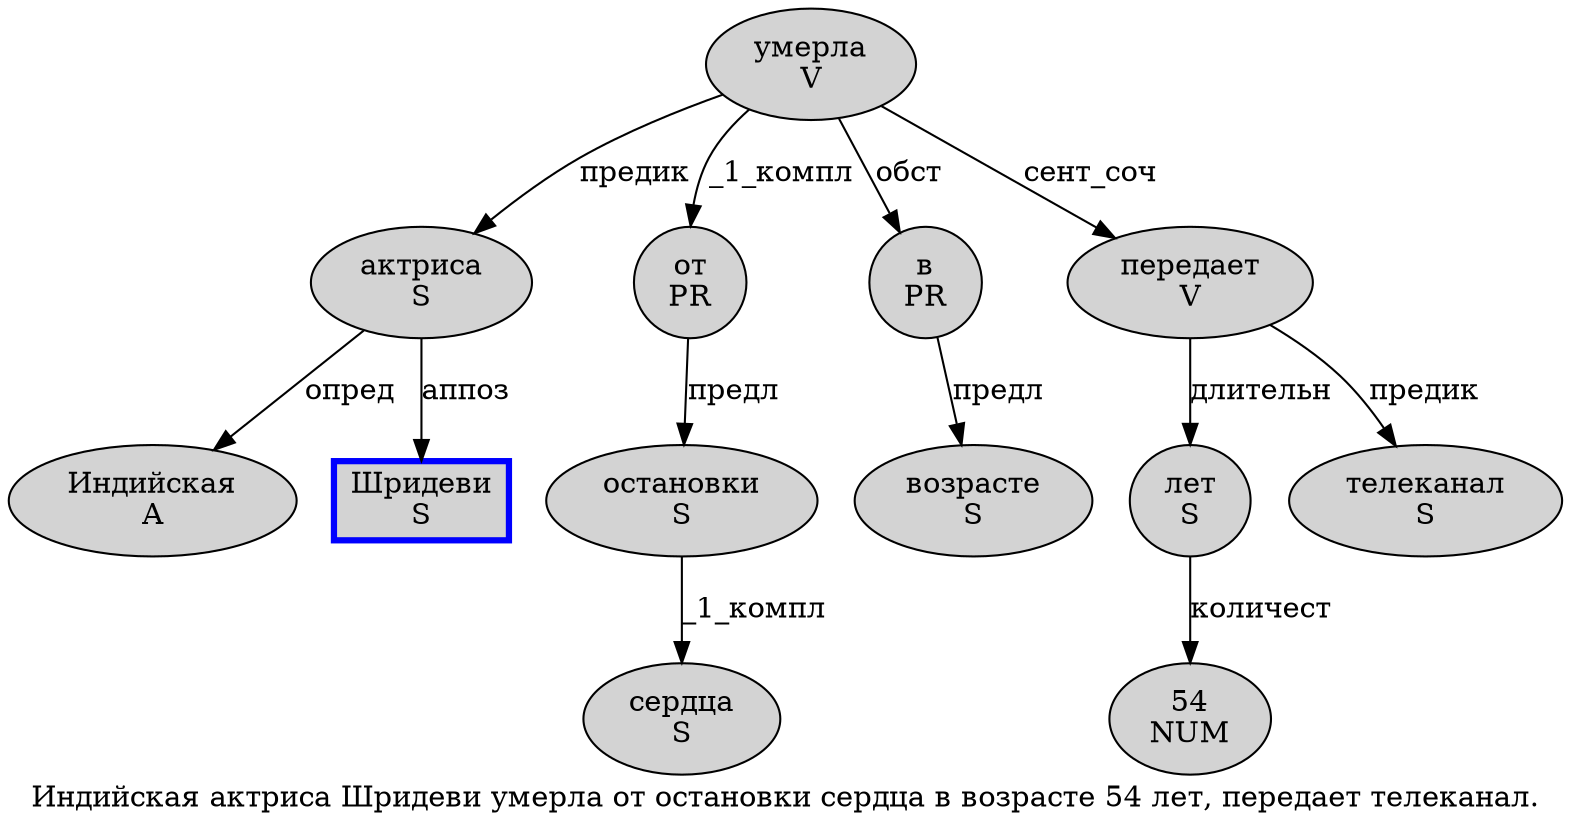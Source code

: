 digraph SENTENCE_320 {
	graph [label="Индийская актриса Шридеви умерла от остановки сердца в возрасте 54 лет, передает телеканал."]
	node [style=filled]
		0 [label="Индийская
A" color="" fillcolor=lightgray penwidth=1 shape=ellipse]
		1 [label="актриса
S" color="" fillcolor=lightgray penwidth=1 shape=ellipse]
		2 [label="Шридеви
S" color=blue fillcolor=lightgray penwidth=3 shape=box]
		3 [label="умерла
V" color="" fillcolor=lightgray penwidth=1 shape=ellipse]
		4 [label="от
PR" color="" fillcolor=lightgray penwidth=1 shape=ellipse]
		5 [label="остановки
S" color="" fillcolor=lightgray penwidth=1 shape=ellipse]
		6 [label="сердца
S" color="" fillcolor=lightgray penwidth=1 shape=ellipse]
		7 [label="в
PR" color="" fillcolor=lightgray penwidth=1 shape=ellipse]
		8 [label="возрасте
S" color="" fillcolor=lightgray penwidth=1 shape=ellipse]
		9 [label="54
NUM" color="" fillcolor=lightgray penwidth=1 shape=ellipse]
		10 [label="лет
S" color="" fillcolor=lightgray penwidth=1 shape=ellipse]
		12 [label="передает
V" color="" fillcolor=lightgray penwidth=1 shape=ellipse]
		13 [label="телеканал
S" color="" fillcolor=lightgray penwidth=1 shape=ellipse]
			4 -> 5 [label="предл"]
			5 -> 6 [label="_1_компл"]
			3 -> 1 [label="предик"]
			3 -> 4 [label="_1_компл"]
			3 -> 7 [label="обст"]
			3 -> 12 [label="сент_соч"]
			12 -> 10 [label="длительн"]
			12 -> 13 [label="предик"]
			7 -> 8 [label="предл"]
			1 -> 0 [label="опред"]
			1 -> 2 [label="аппоз"]
			10 -> 9 [label="количест"]
}